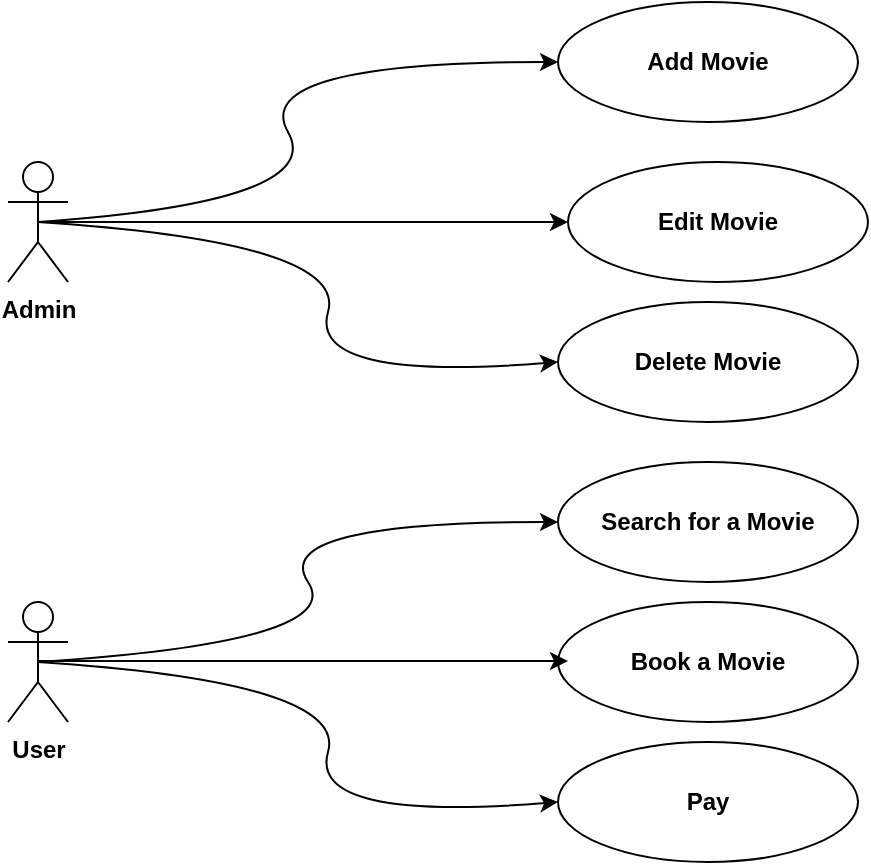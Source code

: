 <mxfile version="10.7.6" type="device"><diagram id="NHZpyij2IXNap0ko_vMx" name="Page-1"><mxGraphModel dx="918" dy="654" grid="1" gridSize="10" guides="1" tooltips="1" connect="1" arrows="1" fold="1" page="1" pageScale="1" pageWidth="850" pageHeight="1100" math="0" shadow="0"><root><mxCell id="0"/><mxCell id="1" parent="0"/><mxCell id="Xx-71_wBIxetzC2a863_-1" value="&lt;b&gt;Admin&lt;/b&gt;" style="shape=umlActor;verticalLabelPosition=bottom;labelBackgroundColor=#ffffff;verticalAlign=top;html=1;outlineConnect=0;" vertex="1" parent="1"><mxGeometry x="160" y="140" width="30" height="60" as="geometry"/></mxCell><mxCell id="Xx-71_wBIxetzC2a863_-2" value="&lt;b&gt;User&lt;/b&gt;" style="shape=umlActor;verticalLabelPosition=bottom;labelBackgroundColor=#ffffff;verticalAlign=top;html=1;outlineConnect=0;" vertex="1" parent="1"><mxGeometry x="160" y="360" width="30" height="60" as="geometry"/></mxCell><mxCell id="Xx-71_wBIxetzC2a863_-9" value="&lt;b&gt;Add Movie&lt;/b&gt;" style="ellipse;whiteSpace=wrap;html=1;" vertex="1" parent="1"><mxGeometry x="435" y="60" width="150" height="60" as="geometry"/></mxCell><mxCell id="Xx-71_wBIxetzC2a863_-10" value="Delete Movie" style="ellipse;whiteSpace=wrap;html=1;fontStyle=1" vertex="1" parent="1"><mxGeometry x="435" y="210" width="150" height="60" as="geometry"/></mxCell><mxCell id="Xx-71_wBIxetzC2a863_-11" value="&lt;b&gt;Edit Movie&lt;/b&gt;" style="ellipse;whiteSpace=wrap;html=1;" vertex="1" parent="1"><mxGeometry x="440" y="140" width="150" height="60" as="geometry"/></mxCell><mxCell id="Xx-71_wBIxetzC2a863_-12" value="Search for a Movie" style="ellipse;whiteSpace=wrap;html=1;fontStyle=1" vertex="1" parent="1"><mxGeometry x="435" y="290" width="150" height="60" as="geometry"/></mxCell><mxCell id="Xx-71_wBIxetzC2a863_-13" value="Book a Movie" style="ellipse;whiteSpace=wrap;html=1;fontStyle=1" vertex="1" parent="1"><mxGeometry x="435" y="360" width="150" height="60" as="geometry"/></mxCell><mxCell id="Xx-71_wBIxetzC2a863_-14" value="Pay" style="ellipse;whiteSpace=wrap;html=1;fontStyle=1" vertex="1" parent="1"><mxGeometry x="435" y="430" width="150" height="60" as="geometry"/></mxCell><mxCell id="Xx-71_wBIxetzC2a863_-15" value="" style="curved=1;endArrow=classic;html=1;exitX=0.5;exitY=0.5;exitDx=0;exitDy=0;exitPerimeter=0;entryX=0;entryY=0.5;entryDx=0;entryDy=0;" edge="1" parent="1" source="Xx-71_wBIxetzC2a863_-1" target="Xx-71_wBIxetzC2a863_-9"><mxGeometry width="50" height="50" relative="1" as="geometry"><mxPoint x="280" y="170" as="sourcePoint"/><mxPoint x="330" y="120" as="targetPoint"/><Array as="points"><mxPoint x="320" y="160"/><mxPoint x="280" y="90"/></Array></mxGeometry></mxCell><mxCell id="Xx-71_wBIxetzC2a863_-16" value="" style="curved=1;endArrow=classic;html=1;exitX=0.5;exitY=0.5;exitDx=0;exitDy=0;exitPerimeter=0;entryX=0;entryY=0.5;entryDx=0;entryDy=0;" edge="1" parent="1" target="Xx-71_wBIxetzC2a863_-12"><mxGeometry width="50" height="50" relative="1" as="geometry"><mxPoint x="175" y="390" as="sourcePoint"/><mxPoint x="435" y="310" as="targetPoint"/><Array as="points"><mxPoint x="330" y="380"/><mxPoint x="290" y="320"/></Array></mxGeometry></mxCell><mxCell id="Xx-71_wBIxetzC2a863_-17" value="" style="endArrow=classic;html=1;exitX=0.5;exitY=0.5;exitDx=0;exitDy=0;exitPerimeter=0;entryX=0;entryY=0.5;entryDx=0;entryDy=0;" edge="1" parent="1" source="Xx-71_wBIxetzC2a863_-1" target="Xx-71_wBIxetzC2a863_-11"><mxGeometry width="50" height="50" relative="1" as="geometry"><mxPoint x="260" y="225" as="sourcePoint"/><mxPoint x="310" y="175" as="targetPoint"/></mxGeometry></mxCell><mxCell id="Xx-71_wBIxetzC2a863_-18" value="" style="endArrow=classic;html=1;exitX=0.5;exitY=0.5;exitDx=0;exitDy=0;exitPerimeter=0;entryX=0;entryY=0.5;entryDx=0;entryDy=0;" edge="1" parent="1"><mxGeometry width="50" height="50" relative="1" as="geometry"><mxPoint x="175" y="389.5" as="sourcePoint"/><mxPoint x="440" y="389.5" as="targetPoint"/></mxGeometry></mxCell><mxCell id="Xx-71_wBIxetzC2a863_-20" value="" style="curved=1;endArrow=classic;html=1;exitX=0.5;exitY=0.5;exitDx=0;exitDy=0;exitPerimeter=0;entryX=0;entryY=0.5;entryDx=0;entryDy=0;" edge="1" parent="1" source="Xx-71_wBIxetzC2a863_-1" target="Xx-71_wBIxetzC2a863_-10"><mxGeometry width="50" height="50" relative="1" as="geometry"><mxPoint x="220" y="230" as="sourcePoint"/><mxPoint x="440" y="230" as="targetPoint"/><Array as="points"><mxPoint x="330" y="180"/><mxPoint x="310" y="250"/></Array></mxGeometry></mxCell><mxCell id="Xx-71_wBIxetzC2a863_-21" value="" style="curved=1;endArrow=classic;html=1;exitX=0.5;exitY=0.5;exitDx=0;exitDy=0;exitPerimeter=0;entryX=0;entryY=0.5;entryDx=0;entryDy=0;" edge="1" parent="1"><mxGeometry width="50" height="50" relative="1" as="geometry"><mxPoint x="175" y="390" as="sourcePoint"/><mxPoint x="435" y="460" as="targetPoint"/><Array as="points"><mxPoint x="330" y="400"/><mxPoint x="310" y="470"/></Array></mxGeometry></mxCell></root></mxGraphModel></diagram></mxfile>